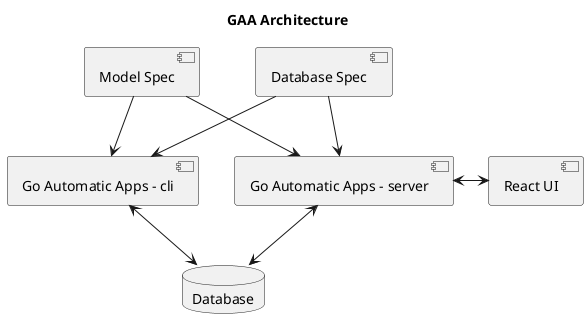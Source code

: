 @startuml Architecture

title "GAA Architecture"

[Model Spec] as ms
[Database Spec] as dbs
database "Database" as db
[Go Automatic Apps - server] as app
[Go Automatic Apps - cli] as cli
[React UI] as ui

ms -down-> app
dbs -down-> app
app <-down-> db
app <-right-> ui

ms -down-> cli
dbs -down-> cli
cli <-down-> db

@enduml